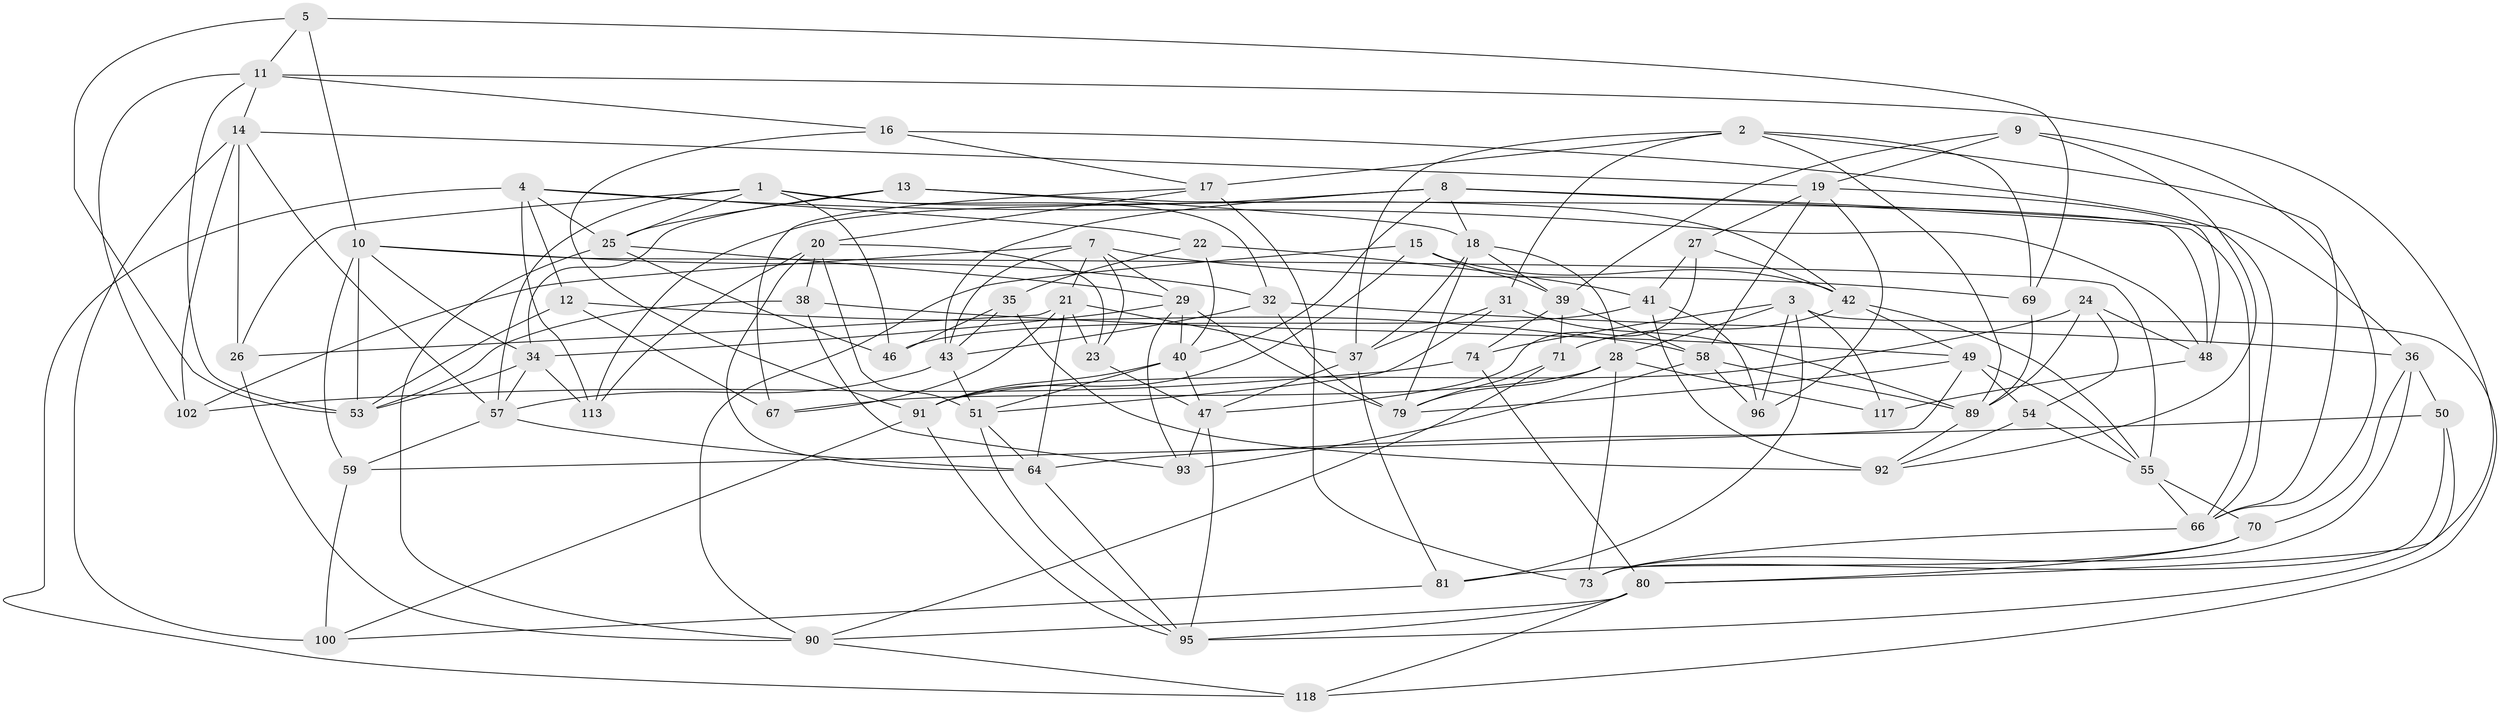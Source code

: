 // original degree distribution, {4: 1.0}
// Generated by graph-tools (version 1.1) at 2025/42/03/06/25 10:42:19]
// undirected, 75 vertices, 190 edges
graph export_dot {
graph [start="1"]
  node [color=gray90,style=filled];
  1 [super="+119"];
  2 [super="+99"];
  3 [super="+97"];
  4 [super="+6"];
  5;
  7 [super="+60"];
  8 [super="+86"];
  9;
  10 [super="+33"];
  11 [super="+30"];
  12;
  13;
  14 [super="+45"];
  15;
  16;
  17 [super="+107"];
  18 [super="+75"];
  19 [super="+72"];
  20 [super="+44"];
  21 [super="+78"];
  22;
  23;
  24;
  25 [super="+108"];
  26;
  27;
  28 [super="+76"];
  29 [super="+103"];
  31;
  32 [super="+62"];
  34 [super="+77"];
  35;
  36 [super="+61"];
  37 [super="+63"];
  38;
  39 [super="+87"];
  40 [super="+52"];
  41 [super="+106"];
  42 [super="+114"];
  43 [super="+101"];
  46;
  47 [super="+82"];
  48 [super="+112"];
  49 [super="+65"];
  50;
  51 [super="+83"];
  53 [super="+56"];
  54;
  55 [super="+84"];
  57 [super="+98"];
  58 [super="+105"];
  59;
  64 [super="+94"];
  66 [super="+68"];
  67;
  69;
  70;
  71;
  73 [super="+116"];
  74;
  79 [super="+88"];
  80 [super="+85"];
  81;
  89 [super="+104"];
  90 [super="+111"];
  91 [super="+109"];
  92 [super="+115"];
  93;
  95 [super="+110"];
  96;
  100;
  102;
  113;
  117;
  118;
  1 -- 46;
  1 -- 57;
  1 -- 25;
  1 -- 32;
  1 -- 26;
  1 -- 42;
  2 -- 66;
  2 -- 31;
  2 -- 37;
  2 -- 89;
  2 -- 69;
  2 -- 17;
  3 -- 81;
  3 -- 118;
  3 -- 96;
  3 -- 74;
  3 -- 117;
  3 -- 28;
  4 -- 113;
  4 -- 48;
  4 -- 25;
  4 -- 12;
  4 -- 118;
  4 -- 22;
  5 -- 69;
  5 -- 10;
  5 -- 11;
  5 -- 53;
  7 -- 23;
  7 -- 102;
  7 -- 69;
  7 -- 29;
  7 -- 21;
  7 -- 43;
  8 -- 66;
  8 -- 113;
  8 -- 40;
  8 -- 18;
  8 -- 43;
  8 -- 36;
  9 -- 19;
  9 -- 39;
  9 -- 92;
  9 -- 66;
  10 -- 34;
  10 -- 55;
  10 -- 59;
  10 -- 53;
  10 -- 32;
  11 -- 16;
  11 -- 53;
  11 -- 14;
  11 -- 102;
  11 -- 80;
  12 -- 67;
  12 -- 58;
  12 -- 53;
  13 -- 48;
  13 -- 25;
  13 -- 18;
  13 -- 34;
  14 -- 102;
  14 -- 19;
  14 -- 100;
  14 -- 57;
  14 -- 26;
  15 -- 90;
  15 -- 91;
  15 -- 39;
  15 -- 42;
  16 -- 17;
  16 -- 91;
  16 -- 66;
  17 -- 67;
  17 -- 73 [weight=2];
  17 -- 20;
  18 -- 79;
  18 -- 37;
  18 -- 39;
  18 -- 28;
  19 -- 27;
  19 -- 96;
  19 -- 48;
  19 -- 58;
  20 -- 113;
  20 -- 51;
  20 -- 38;
  20 -- 23;
  20 -- 64;
  21 -- 67;
  21 -- 37;
  21 -- 64;
  21 -- 26;
  21 -- 23;
  22 -- 35;
  22 -- 41;
  22 -- 40;
  23 -- 47;
  24 -- 91;
  24 -- 54;
  24 -- 89;
  24 -- 48;
  25 -- 46;
  25 -- 90;
  25 -- 29;
  26 -- 90;
  27 -- 41;
  27 -- 47;
  27 -- 42;
  28 -- 67;
  28 -- 73;
  28 -- 117;
  28 -- 79;
  29 -- 93;
  29 -- 40;
  29 -- 34;
  29 -- 79;
  31 -- 51;
  31 -- 37;
  31 -- 89;
  32 -- 36 [weight=2];
  32 -- 43;
  32 -- 79;
  34 -- 57;
  34 -- 113;
  34 -- 53;
  35 -- 43;
  35 -- 46;
  35 -- 92;
  36 -- 70;
  36 -- 50;
  36 -- 73;
  37 -- 81;
  37 -- 47;
  38 -- 49;
  38 -- 93;
  38 -- 53;
  39 -- 71;
  39 -- 74;
  39 -- 58;
  40 -- 47;
  40 -- 51;
  40 -- 91;
  41 -- 92 [weight=2];
  41 -- 96;
  41 -- 46;
  42 -- 49;
  42 -- 55;
  42 -- 71;
  43 -- 51;
  43 -- 57;
  47 -- 93;
  47 -- 95;
  48 -- 117 [weight=2];
  49 -- 79;
  49 -- 59;
  49 -- 54;
  49 -- 55;
  50 -- 95;
  50 -- 73;
  50 -- 64;
  51 -- 64;
  51 -- 95;
  54 -- 55;
  54 -- 92;
  55 -- 70;
  55 -- 66;
  57 -- 64;
  57 -- 59;
  58 -- 93;
  58 -- 89;
  58 -- 96;
  59 -- 100;
  64 -- 95;
  66 -- 73;
  69 -- 89;
  70 -- 80;
  70 -- 81;
  71 -- 79;
  71 -- 90;
  74 -- 80;
  74 -- 102;
  80 -- 118;
  80 -- 90;
  80 -- 95;
  81 -- 100;
  89 -- 92;
  90 -- 118;
  91 -- 100;
  91 -- 95;
}
